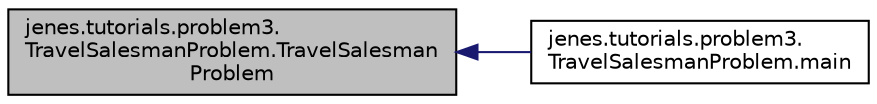 digraph "jenes.tutorials.problem3.TravelSalesmanProblem.TravelSalesmanProblem"
{
  edge [fontname="Helvetica",fontsize="10",labelfontname="Helvetica",labelfontsize="10"];
  node [fontname="Helvetica",fontsize="10",shape=record];
  rankdir="LR";
  Node1 [label="jenes.tutorials.problem3.\lTravelSalesmanProblem.TravelSalesman\lProblem",height=0.2,width=0.4,color="black", fillcolor="grey75", style="filled" fontcolor="black"];
  Node1 -> Node2 [dir="back",color="midnightblue",fontsize="10",style="solid",fontname="Helvetica"];
  Node2 [label="jenes.tutorials.problem3.\lTravelSalesmanProblem.main",height=0.2,width=0.4,color="black", fillcolor="white", style="filled",URL="$classjenes_1_1tutorials_1_1problem3_1_1_travel_salesman_problem.html#a2ca005fbeba6c5fdf1406aed8ebd6b56"];
}
